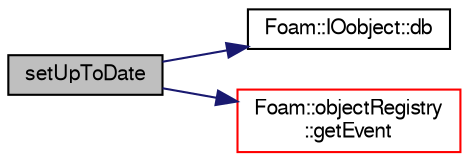 digraph "setUpToDate"
{
  bgcolor="transparent";
  edge [fontname="FreeSans",fontsize="10",labelfontname="FreeSans",labelfontsize="10"];
  node [fontname="FreeSans",fontsize="10",shape=record];
  rankdir="LR";
  Node1671 [label="setUpToDate",height=0.2,width=0.4,color="black", fillcolor="grey75", style="filled", fontcolor="black"];
  Node1671 -> Node1672 [color="midnightblue",fontsize="10",style="solid",fontname="FreeSans"];
  Node1672 [label="Foam::IOobject::db",height=0.2,width=0.4,color="black",URL="$a26142.html#a65cc75d9f80b1df5c3184fb2274a97f1",tooltip="Return the local objectRegistry. "];
  Node1671 -> Node1673 [color="midnightblue",fontsize="10",style="solid",fontname="FreeSans"];
  Node1673 [label="Foam::objectRegistry\l::getEvent",height=0.2,width=0.4,color="red",URL="$a26326.html#af8e389178fffcd88653881b5010923a3",tooltip="Return new event number. "];
}
